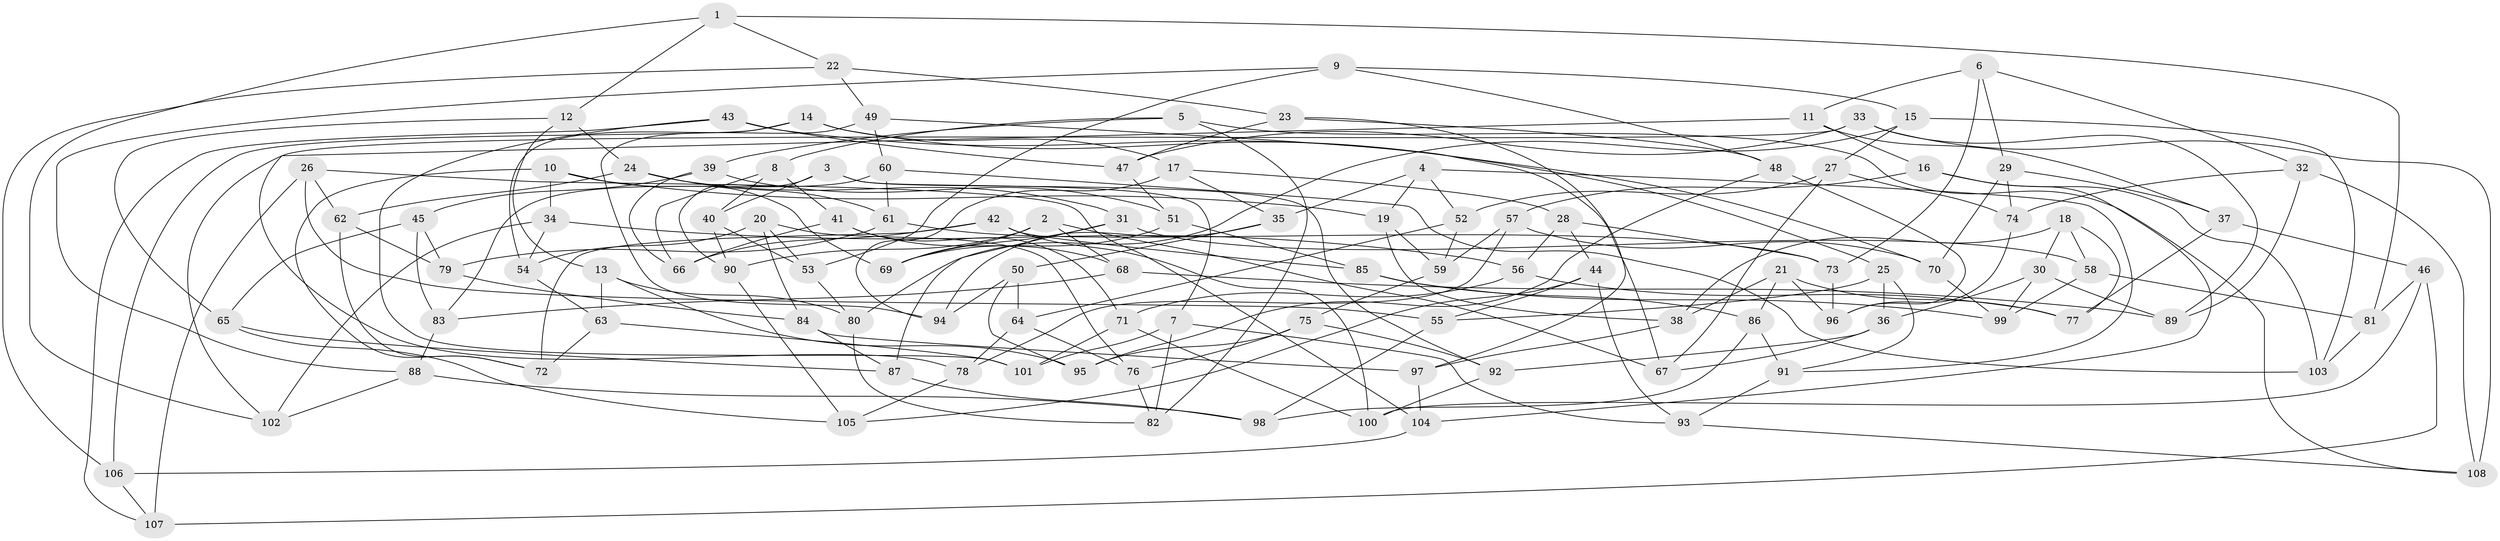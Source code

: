 // Generated by graph-tools (version 1.1) at 2025/02/03/09/25 03:02:59]
// undirected, 108 vertices, 216 edges
graph export_dot {
graph [start="1"]
  node [color=gray90,style=filled];
  1;
  2;
  3;
  4;
  5;
  6;
  7;
  8;
  9;
  10;
  11;
  12;
  13;
  14;
  15;
  16;
  17;
  18;
  19;
  20;
  21;
  22;
  23;
  24;
  25;
  26;
  27;
  28;
  29;
  30;
  31;
  32;
  33;
  34;
  35;
  36;
  37;
  38;
  39;
  40;
  41;
  42;
  43;
  44;
  45;
  46;
  47;
  48;
  49;
  50;
  51;
  52;
  53;
  54;
  55;
  56;
  57;
  58;
  59;
  60;
  61;
  62;
  63;
  64;
  65;
  66;
  67;
  68;
  69;
  70;
  71;
  72;
  73;
  74;
  75;
  76;
  77;
  78;
  79;
  80;
  81;
  82;
  83;
  84;
  85;
  86;
  87;
  88;
  89;
  90;
  91;
  92;
  93;
  94;
  95;
  96;
  97;
  98;
  99;
  100;
  101;
  102;
  103;
  104;
  105;
  106;
  107;
  108;
  1 -- 12;
  1 -- 81;
  1 -- 102;
  1 -- 22;
  2 -- 67;
  2 -- 69;
  2 -- 68;
  2 -- 90;
  3 -- 90;
  3 -- 92;
  3 -- 40;
  3 -- 7;
  4 -- 52;
  4 -- 19;
  4 -- 35;
  4 -- 91;
  5 -- 8;
  5 -- 82;
  5 -- 39;
  5 -- 108;
  6 -- 11;
  6 -- 32;
  6 -- 73;
  6 -- 29;
  7 -- 82;
  7 -- 93;
  7 -- 101;
  8 -- 66;
  8 -- 40;
  8 -- 41;
  9 -- 15;
  9 -- 53;
  9 -- 48;
  9 -- 88;
  10 -- 72;
  10 -- 69;
  10 -- 19;
  10 -- 34;
  11 -- 16;
  11 -- 37;
  11 -- 78;
  12 -- 24;
  12 -- 65;
  12 -- 13;
  13 -- 63;
  13 -- 95;
  13 -- 80;
  14 -- 25;
  14 -- 17;
  14 -- 54;
  14 -- 106;
  15 -- 27;
  15 -- 103;
  15 -- 80;
  16 -- 57;
  16 -- 103;
  16 -- 104;
  17 -- 35;
  17 -- 94;
  17 -- 28;
  18 -- 77;
  18 -- 30;
  18 -- 58;
  18 -- 38;
  19 -- 38;
  19 -- 59;
  20 -- 76;
  20 -- 84;
  20 -- 53;
  20 -- 54;
  21 -- 96;
  21 -- 38;
  21 -- 77;
  21 -- 86;
  22 -- 106;
  22 -- 49;
  22 -- 23;
  23 -- 47;
  23 -- 48;
  23 -- 97;
  24 -- 31;
  24 -- 62;
  24 -- 61;
  25 -- 36;
  25 -- 91;
  25 -- 55;
  26 -- 62;
  26 -- 55;
  26 -- 107;
  26 -- 104;
  27 -- 52;
  27 -- 67;
  27 -- 74;
  28 -- 73;
  28 -- 56;
  28 -- 44;
  29 -- 74;
  29 -- 37;
  29 -- 70;
  30 -- 99;
  30 -- 89;
  30 -- 36;
  31 -- 69;
  31 -- 58;
  31 -- 87;
  32 -- 74;
  32 -- 89;
  32 -- 108;
  33 -- 89;
  33 -- 47;
  33 -- 108;
  33 -- 102;
  34 -- 102;
  34 -- 56;
  34 -- 54;
  35 -- 94;
  35 -- 50;
  36 -- 67;
  36 -- 92;
  37 -- 77;
  37 -- 46;
  38 -- 97;
  39 -- 66;
  39 -- 45;
  39 -- 51;
  40 -- 53;
  40 -- 90;
  41 -- 71;
  41 -- 66;
  41 -- 68;
  42 -- 66;
  42 -- 72;
  42 -- 85;
  42 -- 100;
  43 -- 70;
  43 -- 47;
  43 -- 101;
  43 -- 107;
  44 -- 93;
  44 -- 55;
  44 -- 105;
  45 -- 83;
  45 -- 65;
  45 -- 79;
  46 -- 81;
  46 -- 107;
  46 -- 100;
  47 -- 51;
  48 -- 96;
  48 -- 95;
  49 -- 94;
  49 -- 67;
  49 -- 60;
  50 -- 94;
  50 -- 64;
  50 -- 95;
  51 -- 69;
  51 -- 85;
  52 -- 59;
  52 -- 64;
  53 -- 80;
  54 -- 63;
  55 -- 98;
  56 -- 71;
  56 -- 77;
  57 -- 59;
  57 -- 70;
  57 -- 78;
  58 -- 81;
  58 -- 99;
  59 -- 75;
  60 -- 103;
  60 -- 61;
  60 -- 83;
  61 -- 73;
  61 -- 79;
  62 -- 79;
  62 -- 72;
  63 -- 72;
  63 -- 101;
  64 -- 76;
  64 -- 78;
  65 -- 105;
  65 -- 87;
  68 -- 83;
  68 -- 89;
  70 -- 99;
  71 -- 100;
  71 -- 101;
  73 -- 96;
  74 -- 96;
  75 -- 76;
  75 -- 95;
  75 -- 92;
  76 -- 82;
  78 -- 105;
  79 -- 84;
  80 -- 82;
  81 -- 103;
  83 -- 88;
  84 -- 97;
  84 -- 87;
  85 -- 99;
  85 -- 86;
  86 -- 98;
  86 -- 91;
  87 -- 98;
  88 -- 98;
  88 -- 102;
  90 -- 105;
  91 -- 93;
  92 -- 100;
  93 -- 108;
  97 -- 104;
  104 -- 106;
  106 -- 107;
}
